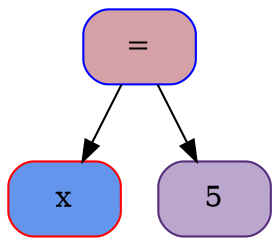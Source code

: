 digraph tree {
	node [shape=Mrecord, style=filled,                            fillcolor="#bba6cd", color="#552d7b"];
99368 [shape=record, style="filled,rounded", color=" #0000ff ",                          fillcolor="#d5a1a7", fontsize=14, label=" = "];
	99368 -> 99328;
99328 [shape=record, style="filled,rounded", color="#FF0000",                          fillcolor="#6495ed", fontsize=14, label=" x "];
	99368 -> 99408;
99408 [shape=record, style="filled,rounded", color="#552d7b",                          fillcolor="#bba6cd", fontsize=14, label=" 5 "];
}
